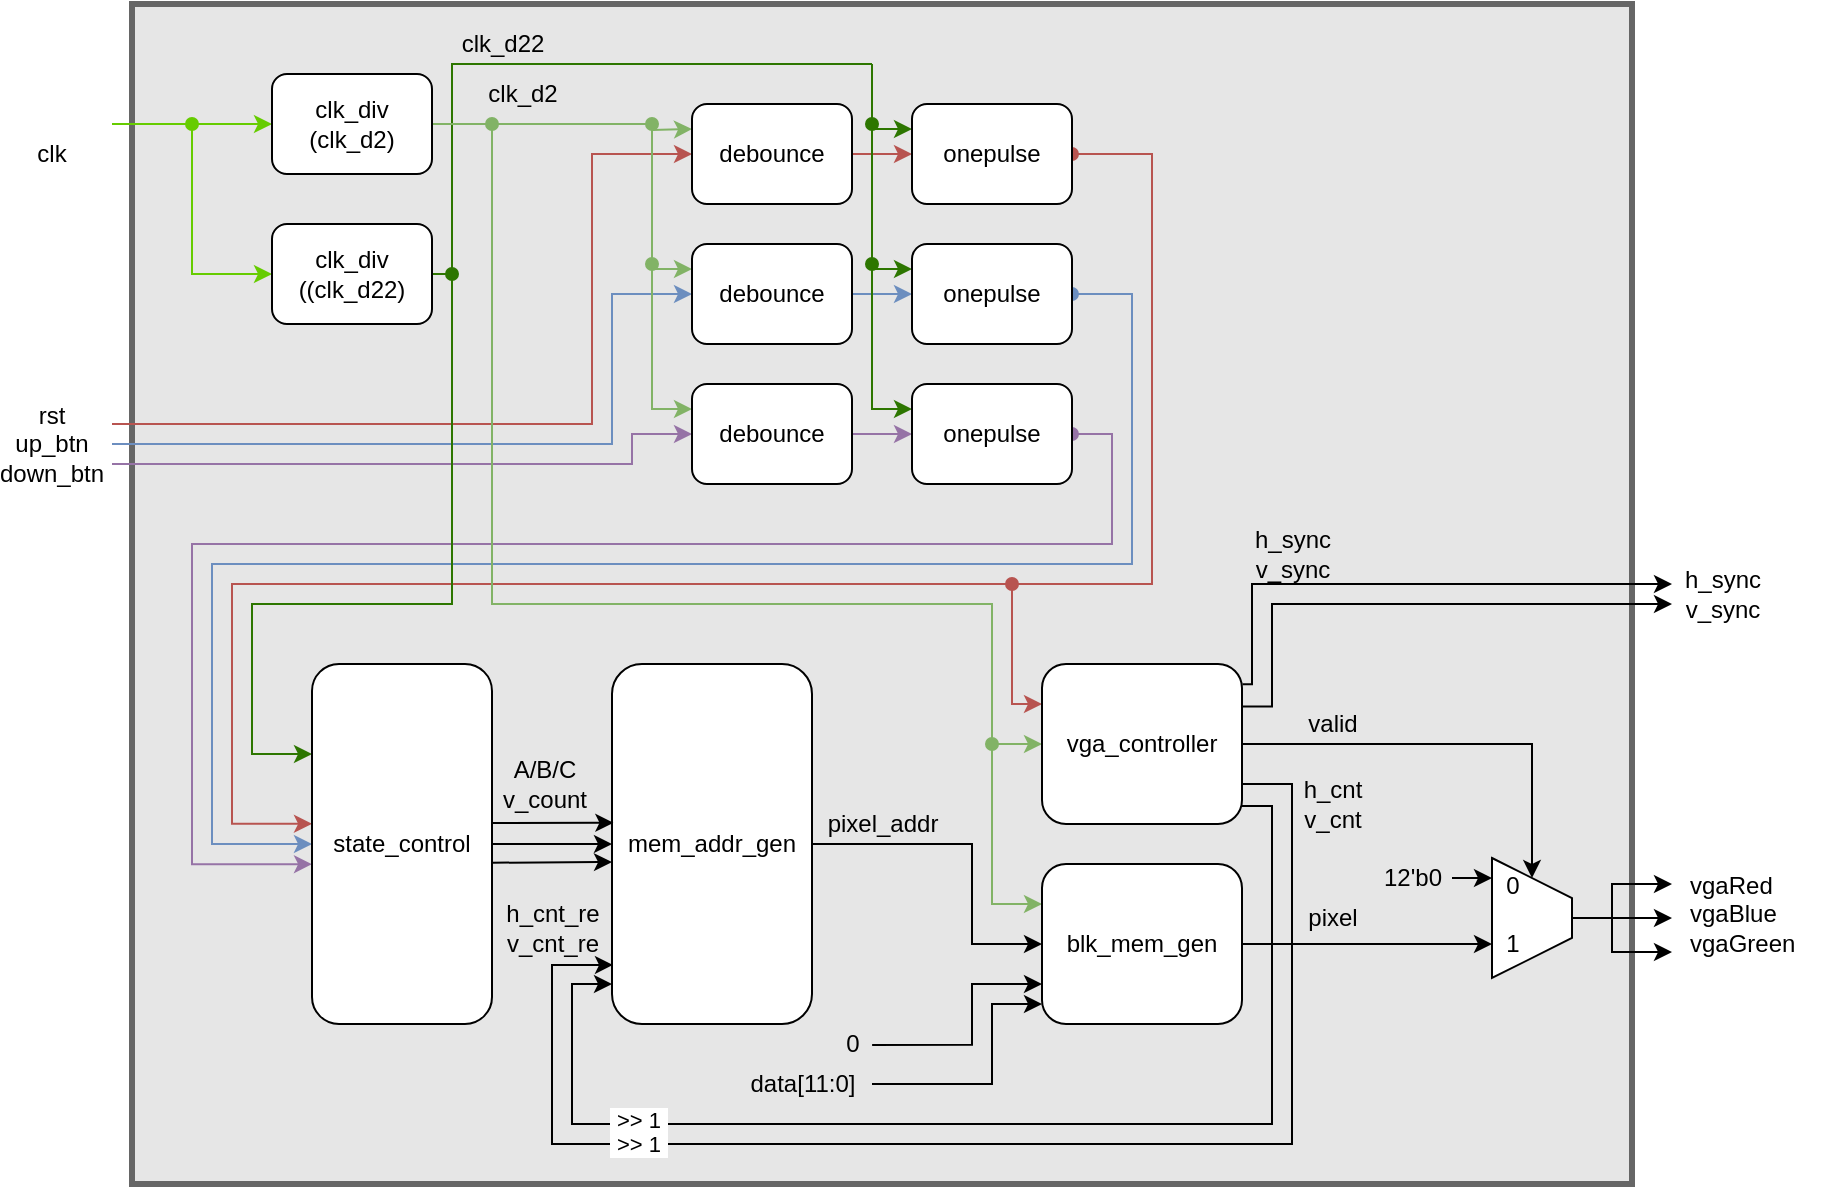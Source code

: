 <mxfile version="13.9.5" type="device"><diagram id="l1uC3W00SOnMONZ0ujcz" name="Page-1"><mxGraphModel dx="1113" dy="791" grid="1" gridSize="10" guides="1" tooltips="1" connect="1" arrows="1" fold="1" page="1" pageScale="1" pageWidth="1169" pageHeight="827" math="0" shadow="0"><root><mxCell id="0"/><mxCell id="1" parent="0"/><mxCell id="mkZjz0WAPrSf-BxV1UoK-85" value="" style="rounded=0;whiteSpace=wrap;html=1;align=left;strokeWidth=3;strokeColor=#666666;fontColor=#333333;fillColor=#E6E6E6;" vertex="1" parent="1"><mxGeometry x="130" y="230" width="750" height="590" as="geometry"/></mxCell><mxCell id="mkZjz0WAPrSf-BxV1UoK-3" value="" style="edgeStyle=orthogonalEdgeStyle;rounded=0;orthogonalLoop=1;jettySize=auto;html=1;fillColor=#f8cecc;strokeColor=#b85450;" edge="1" parent="1" source="mkZjz0WAPrSf-BxV1UoK-1" target="mkZjz0WAPrSf-BxV1UoK-2"><mxGeometry relative="1" as="geometry"/></mxCell><mxCell id="mkZjz0WAPrSf-BxV1UoK-20" style="edgeStyle=orthogonalEdgeStyle;rounded=0;orthogonalLoop=1;jettySize=auto;html=1;entryX=0;entryY=0.5;entryDx=0;entryDy=0;fillColor=#f8cecc;strokeColor=#b85450;" edge="1" parent="1" target="mkZjz0WAPrSf-BxV1UoK-1"><mxGeometry relative="1" as="geometry"><mxPoint x="120" y="440" as="sourcePoint"/><Array as="points"><mxPoint x="120" y="440"/><mxPoint x="360" y="440"/><mxPoint x="360" y="305"/></Array></mxGeometry></mxCell><mxCell id="mkZjz0WAPrSf-BxV1UoK-28" style="edgeStyle=orthogonalEdgeStyle;rounded=0;orthogonalLoop=1;jettySize=auto;html=1;startArrow=none;startFill=0;endArrow=classic;endFill=1;entryX=0;entryY=0.25;entryDx=0;entryDy=0;fillColor=#d5e8d4;strokeColor=#82b366;" edge="1" parent="1" target="mkZjz0WAPrSf-BxV1UoK-1"><mxGeometry relative="1" as="geometry"><mxPoint x="390" y="293" as="sourcePoint"/><Array as="points"><mxPoint x="390" y="293"/></Array></mxGeometry></mxCell><mxCell id="mkZjz0WAPrSf-BxV1UoK-1" value="debounce" style="rounded=1;whiteSpace=wrap;html=1;" vertex="1" parent="1"><mxGeometry x="410" y="280" width="80" height="50" as="geometry"/></mxCell><mxCell id="mkZjz0WAPrSf-BxV1UoK-31" style="edgeStyle=orthogonalEdgeStyle;rounded=0;orthogonalLoop=1;jettySize=auto;html=1;startArrow=none;startFill=0;endArrow=classic;endFill=1;entryX=0;entryY=0.25;entryDx=0;entryDy=0;fillColor=#60a917;strokeColor=#2D7600;" edge="1" parent="1" target="mkZjz0WAPrSf-BxV1UoK-2"><mxGeometry relative="1" as="geometry"><mxPoint x="500" y="260" as="sourcePoint"/><Array as="points"><mxPoint x="500" y="260"/><mxPoint x="500" y="293"/></Array></mxGeometry></mxCell><mxCell id="mkZjz0WAPrSf-BxV1UoK-36" style="edgeStyle=orthogonalEdgeStyle;rounded=0;orthogonalLoop=1;jettySize=auto;html=1;exitX=1;exitY=0.5;exitDx=0;exitDy=0;entryX=0;entryY=0.444;entryDx=0;entryDy=0;entryPerimeter=0;startArrow=oval;startFill=1;endArrow=classic;endFill=1;strokeColor=#b85450;fillColor=#f8cecc;" edge="1" parent="1" source="mkZjz0WAPrSf-BxV1UoK-2" target="mkZjz0WAPrSf-BxV1UoK-13"><mxGeometry relative="1" as="geometry"><Array as="points"><mxPoint x="640" y="305"/><mxPoint x="640" y="520"/><mxPoint x="180" y="520"/><mxPoint x="180" y="640"/></Array></mxGeometry></mxCell><mxCell id="mkZjz0WAPrSf-BxV1UoK-2" value="onepulse" style="rounded=1;whiteSpace=wrap;html=1;" vertex="1" parent="1"><mxGeometry x="520" y="280" width="80" height="50" as="geometry"/></mxCell><mxCell id="mkZjz0WAPrSf-BxV1UoK-4" value="" style="edgeStyle=orthogonalEdgeStyle;rounded=0;orthogonalLoop=1;jettySize=auto;html=1;fillColor=#dae8fc;strokeColor=#6c8ebf;" edge="1" parent="1" source="mkZjz0WAPrSf-BxV1UoK-5" target="mkZjz0WAPrSf-BxV1UoK-6"><mxGeometry relative="1" as="geometry"/></mxCell><mxCell id="mkZjz0WAPrSf-BxV1UoK-21" style="edgeStyle=orthogonalEdgeStyle;rounded=0;orthogonalLoop=1;jettySize=auto;html=1;exitX=0;exitY=0.5;exitDx=0;exitDy=0;entryX=0;entryY=0.5;entryDx=0;entryDy=0;fillColor=#dae8fc;strokeColor=#6c8ebf;" edge="1" parent="1" target="mkZjz0WAPrSf-BxV1UoK-5"><mxGeometry relative="1" as="geometry"><mxPoint x="120" y="450" as="sourcePoint"/><Array as="points"><mxPoint x="370" y="450"/><mxPoint x="370" y="375"/></Array></mxGeometry></mxCell><mxCell id="mkZjz0WAPrSf-BxV1UoK-29" style="edgeStyle=orthogonalEdgeStyle;rounded=0;orthogonalLoop=1;jettySize=auto;html=1;exitX=0;exitY=0.25;exitDx=0;exitDy=0;startArrow=oval;startFill=1;endArrow=classic;endFill=1;entryX=0;entryY=0.25;entryDx=0;entryDy=0;fillColor=#d5e8d4;strokeColor=#82b366;" edge="1" parent="1" target="mkZjz0WAPrSf-BxV1UoK-5"><mxGeometry relative="1" as="geometry"><mxPoint x="390" y="290" as="sourcePoint"/><Array as="points"><mxPoint x="390" y="363"/></Array></mxGeometry></mxCell><mxCell id="mkZjz0WAPrSf-BxV1UoK-5" value="debounce" style="rounded=1;whiteSpace=wrap;html=1;" vertex="1" parent="1"><mxGeometry x="410" y="350" width="80" height="50" as="geometry"/></mxCell><mxCell id="mkZjz0WAPrSf-BxV1UoK-32" style="edgeStyle=orthogonalEdgeStyle;rounded=0;orthogonalLoop=1;jettySize=auto;html=1;startArrow=oval;startFill=1;endArrow=classic;endFill=1;entryX=0;entryY=0.25;entryDx=0;entryDy=0;fillColor=#60a917;strokeColor=#2D7600;" edge="1" parent="1" target="mkZjz0WAPrSf-BxV1UoK-6"><mxGeometry relative="1" as="geometry"><mxPoint x="500" y="290" as="sourcePoint"/><Array as="points"><mxPoint x="500" y="290"/><mxPoint x="500" y="363"/></Array></mxGeometry></mxCell><mxCell id="mkZjz0WAPrSf-BxV1UoK-38" style="edgeStyle=orthogonalEdgeStyle;rounded=0;orthogonalLoop=1;jettySize=auto;html=1;exitX=1;exitY=0.5;exitDx=0;exitDy=0;startArrow=oval;startFill=1;endArrow=classic;endFill=1;strokeColor=#6c8ebf;entryX=0;entryY=0.5;entryDx=0;entryDy=0;fillColor=#dae8fc;" edge="1" parent="1" source="mkZjz0WAPrSf-BxV1UoK-6" target="mkZjz0WAPrSf-BxV1UoK-13"><mxGeometry relative="1" as="geometry"><mxPoint x="150" y="650" as="targetPoint"/><Array as="points"><mxPoint x="630" y="375"/><mxPoint x="630" y="510"/><mxPoint x="170" y="510"/><mxPoint x="170" y="650"/></Array></mxGeometry></mxCell><mxCell id="mkZjz0WAPrSf-BxV1UoK-6" value="onepulse" style="rounded=1;whiteSpace=wrap;html=1;" vertex="1" parent="1"><mxGeometry x="520" y="350" width="80" height="50" as="geometry"/></mxCell><mxCell id="mkZjz0WAPrSf-BxV1UoK-7" value="" style="edgeStyle=orthogonalEdgeStyle;rounded=0;orthogonalLoop=1;jettySize=auto;html=1;fillColor=#e1d5e7;strokeColor=#9673a6;" edge="1" parent="1" source="mkZjz0WAPrSf-BxV1UoK-8" target="mkZjz0WAPrSf-BxV1UoK-9"><mxGeometry relative="1" as="geometry"/></mxCell><mxCell id="mkZjz0WAPrSf-BxV1UoK-22" style="edgeStyle=orthogonalEdgeStyle;rounded=0;orthogonalLoop=1;jettySize=auto;html=1;exitX=0;exitY=0.5;exitDx=0;exitDy=0;entryX=0;entryY=0.5;entryDx=0;entryDy=0;fillColor=#e1d5e7;strokeColor=#9673a6;" edge="1" parent="1" target="mkZjz0WAPrSf-BxV1UoK-8"><mxGeometry relative="1" as="geometry"><mxPoint x="120" y="460" as="sourcePoint"/><Array as="points"><mxPoint x="380" y="460"/><mxPoint x="380" y="445"/></Array></mxGeometry></mxCell><mxCell id="mkZjz0WAPrSf-BxV1UoK-30" style="edgeStyle=orthogonalEdgeStyle;rounded=0;orthogonalLoop=1;jettySize=auto;html=1;exitX=0;exitY=0.25;exitDx=0;exitDy=0;startArrow=oval;startFill=1;endArrow=classic;endFill=1;entryX=0;entryY=0.25;entryDx=0;entryDy=0;fillColor=#d5e8d4;strokeColor=#82b366;" edge="1" parent="1" target="mkZjz0WAPrSf-BxV1UoK-8"><mxGeometry relative="1" as="geometry"><mxPoint x="390" y="360" as="sourcePoint"/><Array as="points"><mxPoint x="390" y="433"/></Array></mxGeometry></mxCell><mxCell id="mkZjz0WAPrSf-BxV1UoK-8" value="debounce" style="rounded=1;whiteSpace=wrap;html=1;" vertex="1" parent="1"><mxGeometry x="410" y="420" width="80" height="50" as="geometry"/></mxCell><mxCell id="mkZjz0WAPrSf-BxV1UoK-33" style="edgeStyle=orthogonalEdgeStyle;rounded=0;orthogonalLoop=1;jettySize=auto;html=1;exitX=0;exitY=0.25;exitDx=0;exitDy=0;startArrow=oval;startFill=1;endArrow=classic;endFill=1;entryX=0;entryY=0.25;entryDx=0;entryDy=0;fillColor=#60a917;strokeColor=#2D7600;" edge="1" parent="1" target="mkZjz0WAPrSf-BxV1UoK-9"><mxGeometry relative="1" as="geometry"><mxPoint x="500" y="360" as="sourcePoint"/><Array as="points"><mxPoint x="500" y="433"/></Array></mxGeometry></mxCell><mxCell id="mkZjz0WAPrSf-BxV1UoK-37" style="edgeStyle=orthogonalEdgeStyle;rounded=0;orthogonalLoop=1;jettySize=auto;html=1;exitX=1;exitY=0.5;exitDx=0;exitDy=0;startArrow=oval;startFill=1;endArrow=classic;endFill=1;strokeColor=#9673a6;fillColor=#e1d5e7;entryX=0;entryY=0.556;entryDx=0;entryDy=0;entryPerimeter=0;" edge="1" parent="1" source="mkZjz0WAPrSf-BxV1UoK-9" target="mkZjz0WAPrSf-BxV1UoK-13"><mxGeometry relative="1" as="geometry"><mxPoint x="200" y="660" as="targetPoint"/><Array as="points"><mxPoint x="620" y="445"/><mxPoint x="620" y="500"/><mxPoint x="160" y="500"/><mxPoint x="160" y="660"/></Array></mxGeometry></mxCell><mxCell id="mkZjz0WAPrSf-BxV1UoK-9" value="onepulse" style="rounded=1;whiteSpace=wrap;html=1;" vertex="1" parent="1"><mxGeometry x="520" y="420" width="80" height="50" as="geometry"/></mxCell><mxCell id="mkZjz0WAPrSf-BxV1UoK-23" style="edgeStyle=orthogonalEdgeStyle;rounded=0;orthogonalLoop=1;jettySize=auto;html=1;entryX=0;entryY=0.5;entryDx=0;entryDy=0;startArrow=oval;startFill=1;gradientColor=#97d077;fillColor=#d5e8d4;strokeColor=#66CC00;" edge="1" parent="1" target="mkZjz0WAPrSf-BxV1UoK-11"><mxGeometry relative="1" as="geometry"><mxPoint x="200" y="360" as="targetPoint"/><mxPoint x="160" y="290" as="sourcePoint"/><Array as="points"><mxPoint x="160" y="365"/></Array></mxGeometry></mxCell><mxCell id="mkZjz0WAPrSf-BxV1UoK-27" style="edgeStyle=orthogonalEdgeStyle;rounded=0;orthogonalLoop=1;jettySize=auto;html=1;exitX=1;exitY=0.5;exitDx=0;exitDy=0;startArrow=none;startFill=0;endArrow=none;endFill=0;fillColor=#60a917;strokeColor=#2D7600;" edge="1" parent="1" source="mkZjz0WAPrSf-BxV1UoK-11"><mxGeometry relative="1" as="geometry"><mxPoint x="500" y="260" as="targetPoint"/><Array as="points"><mxPoint x="290" y="365"/><mxPoint x="290" y="260"/></Array></mxGeometry></mxCell><mxCell id="mkZjz0WAPrSf-BxV1UoK-11" value="clk_div&lt;br&gt;((clk_d22)" style="rounded=1;whiteSpace=wrap;html=1;" vertex="1" parent="1"><mxGeometry x="200" y="340" width="80" height="50" as="geometry"/></mxCell><mxCell id="mkZjz0WAPrSf-BxV1UoK-18" style="edgeStyle=orthogonalEdgeStyle;rounded=0;orthogonalLoop=1;jettySize=auto;html=1;gradientColor=#97d077;fillColor=#d5e8d4;strokeColor=#66CC00;" edge="1" parent="1"><mxGeometry relative="1" as="geometry"><mxPoint x="200" y="290" as="targetPoint"/><mxPoint x="120" y="290" as="sourcePoint"/><Array as="points"><mxPoint x="200" y="290"/></Array></mxGeometry></mxCell><mxCell id="mkZjz0WAPrSf-BxV1UoK-26" style="edgeStyle=orthogonalEdgeStyle;rounded=0;orthogonalLoop=1;jettySize=auto;html=1;exitX=1;exitY=0.5;exitDx=0;exitDy=0;startArrow=none;startFill=0;endArrow=none;endFill=0;fillColor=#d5e8d4;strokeColor=#82b366;" edge="1" parent="1" source="mkZjz0WAPrSf-BxV1UoK-12"><mxGeometry relative="1" as="geometry"><mxPoint x="390" y="290" as="targetPoint"/><Array as="points"><mxPoint x="280" y="290"/><mxPoint x="390" y="290"/></Array></mxGeometry></mxCell><mxCell id="mkZjz0WAPrSf-BxV1UoK-12" value="clk_div&lt;br&gt;(clk_d2)" style="rounded=1;whiteSpace=wrap;html=1;" vertex="1" parent="1"><mxGeometry x="200" y="265" width="80" height="50" as="geometry"/></mxCell><mxCell id="mkZjz0WAPrSf-BxV1UoK-35" style="edgeStyle=orthogonalEdgeStyle;rounded=0;orthogonalLoop=1;jettySize=auto;html=1;startArrow=oval;startFill=1;endArrow=classic;endFill=1;strokeColor=#2D7600;entryX=0;entryY=0.25;entryDx=0;entryDy=0;fillColor=#60a917;" edge="1" parent="1" target="mkZjz0WAPrSf-BxV1UoK-13"><mxGeometry relative="1" as="geometry"><mxPoint x="210" y="600" as="targetPoint"/><mxPoint x="290" y="365" as="sourcePoint"/><Array as="points"><mxPoint x="290" y="530"/><mxPoint x="190" y="530"/><mxPoint x="190" y="605"/></Array></mxGeometry></mxCell><mxCell id="mkZjz0WAPrSf-BxV1UoK-13" value="state_control" style="rounded=1;whiteSpace=wrap;html=1;" vertex="1" parent="1"><mxGeometry x="220" y="560" width="90" height="180" as="geometry"/></mxCell><mxCell id="mkZjz0WAPrSf-BxV1UoK-49" style="edgeStyle=orthogonalEdgeStyle;rounded=0;orthogonalLoop=1;jettySize=auto;html=1;exitX=1;exitY=0.5;exitDx=0;exitDy=0;entryX=0;entryY=0.5;entryDx=0;entryDy=0;startArrow=none;startFill=0;endArrow=classic;endFill=1;strokeColor=#000000;" edge="1" parent="1" source="mkZjz0WAPrSf-BxV1UoK-14" target="mkZjz0WAPrSf-BxV1UoK-15"><mxGeometry relative="1" as="geometry"><Array as="points"><mxPoint x="550" y="650"/><mxPoint x="550" y="700"/></Array></mxGeometry></mxCell><mxCell id="mkZjz0WAPrSf-BxV1UoK-14" value="mem_addr_gen" style="rounded=1;whiteSpace=wrap;html=1;" vertex="1" parent="1"><mxGeometry x="370" y="560" width="100" height="180" as="geometry"/></mxCell><mxCell id="mkZjz0WAPrSf-BxV1UoK-51" style="edgeStyle=orthogonalEdgeStyle;rounded=0;orthogonalLoop=1;jettySize=auto;html=1;startArrow=oval;startFill=1;endArrow=classic;endFill=1;strokeColor=#82b366;entryX=0;entryY=0.25;entryDx=0;entryDy=0;fillColor=#d5e8d4;" edge="1" parent="1" target="mkZjz0WAPrSf-BxV1UoK-15"><mxGeometry relative="1" as="geometry"><mxPoint x="310" y="290" as="sourcePoint"/><Array as="points"><mxPoint x="310" y="530"/><mxPoint x="560" y="530"/><mxPoint x="560" y="680"/></Array></mxGeometry></mxCell><mxCell id="mkZjz0WAPrSf-BxV1UoK-56" style="edgeStyle=orthogonalEdgeStyle;rounded=0;orthogonalLoop=1;jettySize=auto;html=1;exitX=1;exitY=0.5;exitDx=0;exitDy=0;startArrow=none;startFill=0;endArrow=classic;endFill=1;strokeColor=#000000;" edge="1" parent="1" source="mkZjz0WAPrSf-BxV1UoK-15"><mxGeometry relative="1" as="geometry"><mxPoint x="810" y="700" as="targetPoint"/></mxGeometry></mxCell><mxCell id="mkZjz0WAPrSf-BxV1UoK-15" value="blk_mem_gen" style="rounded=1;whiteSpace=wrap;html=1;" vertex="1" parent="1"><mxGeometry x="585" y="660" width="100" height="80" as="geometry"/></mxCell><mxCell id="mkZjz0WAPrSf-BxV1UoK-58" style="edgeStyle=orthogonalEdgeStyle;rounded=0;orthogonalLoop=1;jettySize=auto;html=1;startArrow=oval;startFill=1;endArrow=classic;endFill=1;strokeColor=#82b366;entryX=0;entryY=0.5;entryDx=0;entryDy=0;fillColor=#d5e8d4;" edge="1" parent="1" target="mkZjz0WAPrSf-BxV1UoK-16"><mxGeometry relative="1" as="geometry"><mxPoint x="560" y="600" as="sourcePoint"/><Array as="points"><mxPoint x="560" y="600"/></Array></mxGeometry></mxCell><mxCell id="mkZjz0WAPrSf-BxV1UoK-59" style="edgeStyle=orthogonalEdgeStyle;rounded=0;orthogonalLoop=1;jettySize=auto;html=1;exitX=0;exitY=0.25;exitDx=0;exitDy=0;startArrow=oval;startFill=1;endArrow=classic;endFill=1;strokeColor=#b85450;fillColor=#f8cecc;entryX=0;entryY=0.25;entryDx=0;entryDy=0;" edge="1" parent="1" target="mkZjz0WAPrSf-BxV1UoK-16"><mxGeometry relative="1" as="geometry"><mxPoint x="570" y="520" as="sourcePoint"/><Array as="points"><mxPoint x="570" y="580"/></Array></mxGeometry></mxCell><mxCell id="mkZjz0WAPrSf-BxV1UoK-64" style="edgeStyle=orthogonalEdgeStyle;rounded=0;orthogonalLoop=1;jettySize=auto;html=1;exitX=1;exitY=0.5;exitDx=0;exitDy=0;startArrow=none;startFill=0;endArrow=classic;endFill=1;strokeColor=#000000;entryX=0;entryY=0.5;entryDx=0;entryDy=0;" edge="1" parent="1" source="mkZjz0WAPrSf-BxV1UoK-16" target="mkZjz0WAPrSf-BxV1UoK-71"><mxGeometry relative="1" as="geometry"><mxPoint x="760" y="600" as="targetPoint"/></mxGeometry></mxCell><mxCell id="mkZjz0WAPrSf-BxV1UoK-16" value="vga_controller" style="rounded=1;whiteSpace=wrap;html=1;" vertex="1" parent="1"><mxGeometry x="585" y="560" width="100" height="80" as="geometry"/></mxCell><mxCell id="mkZjz0WAPrSf-BxV1UoK-24" value="clk" style="text;html=1;strokeColor=none;fillColor=none;align=center;verticalAlign=middle;whiteSpace=wrap;rounded=0;" vertex="1" parent="1"><mxGeometry x="70" y="295" width="40" height="20" as="geometry"/></mxCell><mxCell id="mkZjz0WAPrSf-BxV1UoK-25" value="rst&lt;br&gt;up_btn&lt;br&gt;down_btn" style="text;html=1;strokeColor=none;fillColor=none;align=center;verticalAlign=middle;whiteSpace=wrap;rounded=0;" vertex="1" parent="1"><mxGeometry x="70" y="440" width="40" height="20" as="geometry"/></mxCell><mxCell id="mkZjz0WAPrSf-BxV1UoK-39" value="" style="endArrow=classic;html=1;entryX=0.007;entryY=0.441;entryDx=0;entryDy=0;entryPerimeter=0;exitX=1.003;exitY=0.442;exitDx=0;exitDy=0;exitPerimeter=0;" edge="1" parent="1" source="mkZjz0WAPrSf-BxV1UoK-13" target="mkZjz0WAPrSf-BxV1UoK-14"><mxGeometry width="50" height="50" relative="1" as="geometry"><mxPoint x="330" y="639" as="sourcePoint"/><mxPoint x="420" y="500" as="targetPoint"/></mxGeometry></mxCell><mxCell id="mkZjz0WAPrSf-BxV1UoK-40" value="" style="endArrow=classic;html=1;exitX=1;exitY=0.5;exitDx=0;exitDy=0;entryX=0;entryY=0.5;entryDx=0;entryDy=0;" edge="1" parent="1" source="mkZjz0WAPrSf-BxV1UoK-13" target="mkZjz0WAPrSf-BxV1UoK-14"><mxGeometry width="50" height="50" relative="1" as="geometry"><mxPoint x="323.5" y="649.66" as="sourcePoint"/><mxPoint x="360.0" y="649.66" as="targetPoint"/></mxGeometry></mxCell><mxCell id="mkZjz0WAPrSf-BxV1UoK-41" value="" style="endArrow=classic;html=1;exitX=1.001;exitY=0.552;exitDx=0;exitDy=0;exitPerimeter=0;entryX=0;entryY=0.55;entryDx=0;entryDy=0;entryPerimeter=0;" edge="1" parent="1" source="mkZjz0WAPrSf-BxV1UoK-13" target="mkZjz0WAPrSf-BxV1UoK-14"><mxGeometry width="50" height="50" relative="1" as="geometry"><mxPoint x="323.5" y="659.02" as="sourcePoint"/><mxPoint x="360.0" y="659.02" as="targetPoint"/></mxGeometry></mxCell><mxCell id="mkZjz0WAPrSf-BxV1UoK-42" value="A/B/C&lt;br&gt;v_count" style="text;html=1;align=center;verticalAlign=middle;resizable=0;points=[];autosize=1;" vertex="1" parent="1"><mxGeometry x="306" y="605" width="60" height="30" as="geometry"/></mxCell><mxCell id="mkZjz0WAPrSf-BxV1UoK-48" value="h_cnt_re&lt;br&gt;v_cnt_re" style="text;html=1;align=center;verticalAlign=middle;resizable=0;points=[];autosize=1;" vertex="1" parent="1"><mxGeometry x="310" y="677" width="60" height="30" as="geometry"/></mxCell><mxCell id="mkZjz0WAPrSf-BxV1UoK-50" value="pixel_addr" style="text;html=1;align=center;verticalAlign=middle;resizable=0;points=[];autosize=1;" vertex="1" parent="1"><mxGeometry x="470" y="630" width="70" height="20" as="geometry"/></mxCell><mxCell id="mkZjz0WAPrSf-BxV1UoK-52" value="" style="endArrow=classic;html=1;strokeColor=#000000;exitX=1.003;exitY=0.522;exitDx=0;exitDy=0;exitPerimeter=0;entryX=0;entryY=0.75;entryDx=0;entryDy=0;edgeStyle=orthogonalEdgeStyle;rounded=0;" edge="1" parent="1" source="mkZjz0WAPrSf-BxV1UoK-53" target="mkZjz0WAPrSf-BxV1UoK-15"><mxGeometry width="50" height="50" relative="1" as="geometry"><mxPoint x="550" y="680" as="sourcePoint"/><mxPoint x="580" y="681" as="targetPoint"/><Array as="points"><mxPoint x="550" y="750"/><mxPoint x="550" y="720"/></Array></mxGeometry></mxCell><mxCell id="mkZjz0WAPrSf-BxV1UoK-53" value="0" style="text;html=1;align=center;verticalAlign=middle;resizable=0;points=[];autosize=1;" vertex="1" parent="1"><mxGeometry x="480" y="740" width="20" height="20" as="geometry"/></mxCell><mxCell id="mkZjz0WAPrSf-BxV1UoK-54" value="" style="endArrow=classic;html=1;strokeColor=#000000;entryX=0;entryY=0.875;entryDx=0;entryDy=0;entryPerimeter=0;edgeStyle=orthogonalEdgeStyle;exitX=1;exitY=0.5;exitDx=0;exitDy=0;exitPerimeter=0;rounded=0;" edge="1" parent="1" source="mkZjz0WAPrSf-BxV1UoK-55" target="mkZjz0WAPrSf-BxV1UoK-15"><mxGeometry width="50" height="50" relative="1" as="geometry"><mxPoint x="570" y="780" as="sourcePoint"/><mxPoint x="585" y="700" as="targetPoint"/><Array as="points"><mxPoint x="560" y="770"/><mxPoint x="560" y="730"/></Array></mxGeometry></mxCell><mxCell id="mkZjz0WAPrSf-BxV1UoK-55" value="data[11:0]" style="text;html=1;align=center;verticalAlign=middle;resizable=0;points=[];autosize=1;" vertex="1" parent="1"><mxGeometry x="430" y="760" width="70" height="20" as="geometry"/></mxCell><mxCell id="mkZjz0WAPrSf-BxV1UoK-57" value="pixel" style="text;html=1;align=center;verticalAlign=middle;resizable=0;points=[];autosize=1;" vertex="1" parent="1"><mxGeometry x="710" y="677" width="40" height="20" as="geometry"/></mxCell><mxCell id="mkZjz0WAPrSf-BxV1UoK-60" value="" style="endArrow=classic;html=1;strokeColor=#000000;exitX=0.997;exitY=0.888;exitDx=0;exitDy=0;exitPerimeter=0;edgeStyle=orthogonalEdgeStyle;rounded=0;entryX=0;entryY=0.889;entryDx=0;entryDy=0;entryPerimeter=0;" edge="1" parent="1" source="mkZjz0WAPrSf-BxV1UoK-16" target="mkZjz0WAPrSf-BxV1UoK-14"><mxGeometry width="50" height="50" relative="1" as="geometry"><mxPoint x="750" y="670" as="sourcePoint"/><mxPoint x="350" y="760" as="targetPoint"/><Array as="points"><mxPoint x="700" y="631"/><mxPoint x="700" y="790"/><mxPoint x="350" y="790"/><mxPoint x="350" y="720"/></Array></mxGeometry></mxCell><mxCell id="mkZjz0WAPrSf-BxV1UoK-66" value="&amp;nbsp;&amp;gt;&amp;gt; 1&amp;nbsp;" style="edgeLabel;html=1;align=center;verticalAlign=middle;resizable=0;points=[];" vertex="1" connectable="0" parent="mkZjz0WAPrSf-BxV1UoK-60"><mxGeometry x="0.6" y="-2" relative="1" as="geometry"><mxPoint as="offset"/></mxGeometry></mxCell><mxCell id="mkZjz0WAPrSf-BxV1UoK-61" value="" style="endArrow=classic;html=1;strokeColor=#000000;exitX=1;exitY=0.75;exitDx=0;exitDy=0;edgeStyle=orthogonalEdgeStyle;rounded=0;entryX=0.005;entryY=0.836;entryDx=0;entryDy=0;entryPerimeter=0;" edge="1" parent="1" source="mkZjz0WAPrSf-BxV1UoK-16" target="mkZjz0WAPrSf-BxV1UoK-14"><mxGeometry width="50" height="50" relative="1" as="geometry"><mxPoint x="695.0" y="619.87" as="sourcePoint"/><mxPoint x="340" y="750" as="targetPoint"/><Array as="points"><mxPoint x="710" y="620"/><mxPoint x="710" y="800"/><mxPoint x="340" y="800"/><mxPoint x="340" y="711"/></Array></mxGeometry></mxCell><mxCell id="mkZjz0WAPrSf-BxV1UoK-68" value="&amp;nbsp;&amp;gt;&amp;gt; 1&amp;nbsp;" style="edgeLabel;html=1;align=center;verticalAlign=middle;resizable=0;points=[];" vertex="1" connectable="0" parent="mkZjz0WAPrSf-BxV1UoK-61"><mxGeometry x="0.533" relative="1" as="geometry"><mxPoint as="offset"/></mxGeometry></mxCell><mxCell id="mkZjz0WAPrSf-BxV1UoK-62" value="" style="endArrow=classic;html=1;strokeColor=#000000;exitX=0.997;exitY=0.888;exitDx=0;exitDy=0;exitPerimeter=0;edgeStyle=orthogonalEdgeStyle;rounded=0;" edge="1" parent="1"><mxGeometry width="50" height="50" relative="1" as="geometry"><mxPoint x="685.0" y="581.24" as="sourcePoint"/><mxPoint x="900" y="530" as="targetPoint"/><Array as="points"><mxPoint x="700" y="581"/><mxPoint x="700" y="530"/></Array></mxGeometry></mxCell><mxCell id="mkZjz0WAPrSf-BxV1UoK-63" value="" style="endArrow=classic;html=1;strokeColor=#000000;exitX=0.997;exitY=0.888;exitDx=0;exitDy=0;exitPerimeter=0;edgeStyle=orthogonalEdgeStyle;rounded=0;" edge="1" parent="1"><mxGeometry width="50" height="50" relative="1" as="geometry"><mxPoint x="685.3" y="570.07" as="sourcePoint"/><mxPoint x="900" y="520" as="targetPoint"/><Array as="points"><mxPoint x="690" y="570"/><mxPoint x="690" y="520"/></Array></mxGeometry></mxCell><mxCell id="mkZjz0WAPrSf-BxV1UoK-69" value="h_cnt&lt;br&gt;v_cnt" style="text;html=1;align=center;verticalAlign=middle;resizable=0;points=[];autosize=1;" vertex="1" parent="1"><mxGeometry x="710" y="615" width="40" height="30" as="geometry"/></mxCell><mxCell id="mkZjz0WAPrSf-BxV1UoK-70" value="valid" style="text;html=1;align=center;verticalAlign=middle;resizable=0;points=[];autosize=1;" vertex="1" parent="1"><mxGeometry x="710" y="580" width="40" height="20" as="geometry"/></mxCell><mxCell id="mkZjz0WAPrSf-BxV1UoK-73" style="edgeStyle=orthogonalEdgeStyle;rounded=0;orthogonalLoop=1;jettySize=auto;html=1;startArrow=none;startFill=0;endArrow=classic;endFill=1;strokeColor=#000000;entryX=0.161;entryY=1;entryDx=0;entryDy=0;entryPerimeter=0;" edge="1" parent="1" source="mkZjz0WAPrSf-BxV1UoK-72" target="mkZjz0WAPrSf-BxV1UoK-71"><mxGeometry relative="1" as="geometry"/></mxCell><mxCell id="mkZjz0WAPrSf-BxV1UoK-75" style="edgeStyle=orthogonalEdgeStyle;rounded=0;orthogonalLoop=1;jettySize=auto;html=1;exitX=0.5;exitY=0;exitDx=0;exitDy=0;startArrow=none;startFill=0;endArrow=none;endFill=0;strokeColor=#000000;" edge="1" parent="1" source="mkZjz0WAPrSf-BxV1UoK-71"><mxGeometry relative="1" as="geometry"><mxPoint x="880" y="687" as="targetPoint"/></mxGeometry></mxCell><mxCell id="mkZjz0WAPrSf-BxV1UoK-71" value="&lt;font style=&quot;font-size: 9px&quot;&gt;&lt;br&gt;&lt;/font&gt;" style="shape=trapezoid;perimeter=trapezoidPerimeter;whiteSpace=wrap;html=1;fixedSize=1;rotation=90;" vertex="1" parent="1"><mxGeometry x="800" y="667" width="60" height="40" as="geometry"/></mxCell><mxCell id="mkZjz0WAPrSf-BxV1UoK-72" value="12'b0" style="text;html=1;align=center;verticalAlign=middle;resizable=0;points=[];autosize=1;" vertex="1" parent="1"><mxGeometry x="750" y="657" width="40" height="20" as="geometry"/></mxCell><mxCell id="mkZjz0WAPrSf-BxV1UoK-74" value="0&lt;br&gt;&lt;br&gt;1" style="text;html=1;align=center;verticalAlign=middle;resizable=0;points=[];autosize=1;" vertex="1" parent="1"><mxGeometry x="810" y="660" width="20" height="50" as="geometry"/></mxCell><mxCell id="mkZjz0WAPrSf-BxV1UoK-76" value="h_sync&lt;br&gt;v_sync" style="text;html=1;align=center;verticalAlign=middle;resizable=0;points=[];autosize=1;" vertex="1" parent="1"><mxGeometry x="685" y="490" width="50" height="30" as="geometry"/></mxCell><mxCell id="mkZjz0WAPrSf-BxV1UoK-78" value="" style="endArrow=classic;startArrow=none;html=1;strokeColor=#000000;startFill=0;edgeStyle=orthogonalEdgeStyle;rounded=0;" edge="1" parent="1"><mxGeometry width="50" height="50" relative="1" as="geometry"><mxPoint x="880" y="687" as="sourcePoint"/><mxPoint x="900" y="670" as="targetPoint"/><Array as="points"><mxPoint x="870" y="687"/><mxPoint x="870" y="670"/></Array></mxGeometry></mxCell><mxCell id="mkZjz0WAPrSf-BxV1UoK-79" value="" style="endArrow=classic;startArrow=none;html=1;strokeColor=#000000;startFill=0;edgeStyle=orthogonalEdgeStyle;rounded=0;" edge="1" parent="1"><mxGeometry width="50" height="50" relative="1" as="geometry"><mxPoint x="880" y="687" as="sourcePoint"/><mxPoint x="900" y="687" as="targetPoint"/><Array as="points"><mxPoint x="890" y="687"/><mxPoint x="890" y="687"/></Array></mxGeometry></mxCell><mxCell id="mkZjz0WAPrSf-BxV1UoK-80" value="" style="endArrow=classic;startArrow=none;html=1;strokeColor=#000000;startFill=0;edgeStyle=orthogonalEdgeStyle;rounded=0;" edge="1" parent="1"><mxGeometry width="50" height="50" relative="1" as="geometry"><mxPoint x="870" y="684.5" as="sourcePoint"/><mxPoint x="900" y="704" as="targetPoint"/><Array as="points"><mxPoint x="870" y="703.5"/></Array></mxGeometry></mxCell><mxCell id="mkZjz0WAPrSf-BxV1UoK-81" value="h_sync&lt;br&gt;v_sync" style="text;html=1;align=center;verticalAlign=middle;resizable=0;points=[];autosize=1;" vertex="1" parent="1"><mxGeometry x="900" y="510" width="50" height="30" as="geometry"/></mxCell><mxCell id="mkZjz0WAPrSf-BxV1UoK-82" value="vgaRed&lt;br&gt;vgaBlue&lt;br&gt;vgaGreen" style="text;html=1;align=left;verticalAlign=middle;resizable=0;points=[];autosize=1;" vertex="1" parent="1"><mxGeometry x="907" y="660" width="70" height="50" as="geometry"/></mxCell><mxCell id="mkZjz0WAPrSf-BxV1UoK-83" value="clk_d2" style="text;html=1;align=center;verticalAlign=middle;resizable=0;points=[];autosize=1;" vertex="1" parent="1"><mxGeometry x="300" y="265" width="50" height="20" as="geometry"/></mxCell><mxCell id="mkZjz0WAPrSf-BxV1UoK-84" value="clk_d22" style="text;html=1;align=center;verticalAlign=middle;resizable=0;points=[];autosize=1;" vertex="1" parent="1"><mxGeometry x="285" y="240" width="60" height="20" as="geometry"/></mxCell></root></mxGraphModel></diagram></mxfile>